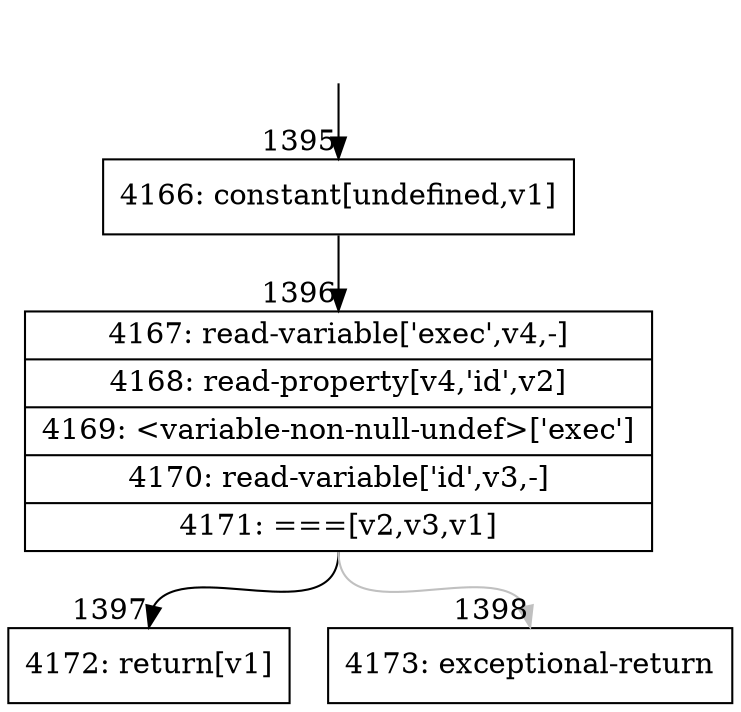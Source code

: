 digraph {
rankdir="TD"
BB_entry114[shape=none,label=""];
BB_entry114 -> BB1395 [tailport=s, headport=n, headlabel="    1395"]
BB1395 [shape=record label="{4166: constant[undefined,v1]}" ] 
BB1395 -> BB1396 [tailport=s, headport=n, headlabel="      1396"]
BB1396 [shape=record label="{4167: read-variable['exec',v4,-]|4168: read-property[v4,'id',v2]|4169: \<variable-non-null-undef\>['exec']|4170: read-variable['id',v3,-]|4171: ===[v2,v3,v1]}" ] 
BB1396 -> BB1397 [tailport=s, headport=n, headlabel="      1397"]
BB1396 -> BB1398 [tailport=s, headport=n, color=gray, headlabel="      1398"]
BB1397 [shape=record label="{4172: return[v1]}" ] 
BB1398 [shape=record label="{4173: exceptional-return}" ] 
//#$~ 1187
}
